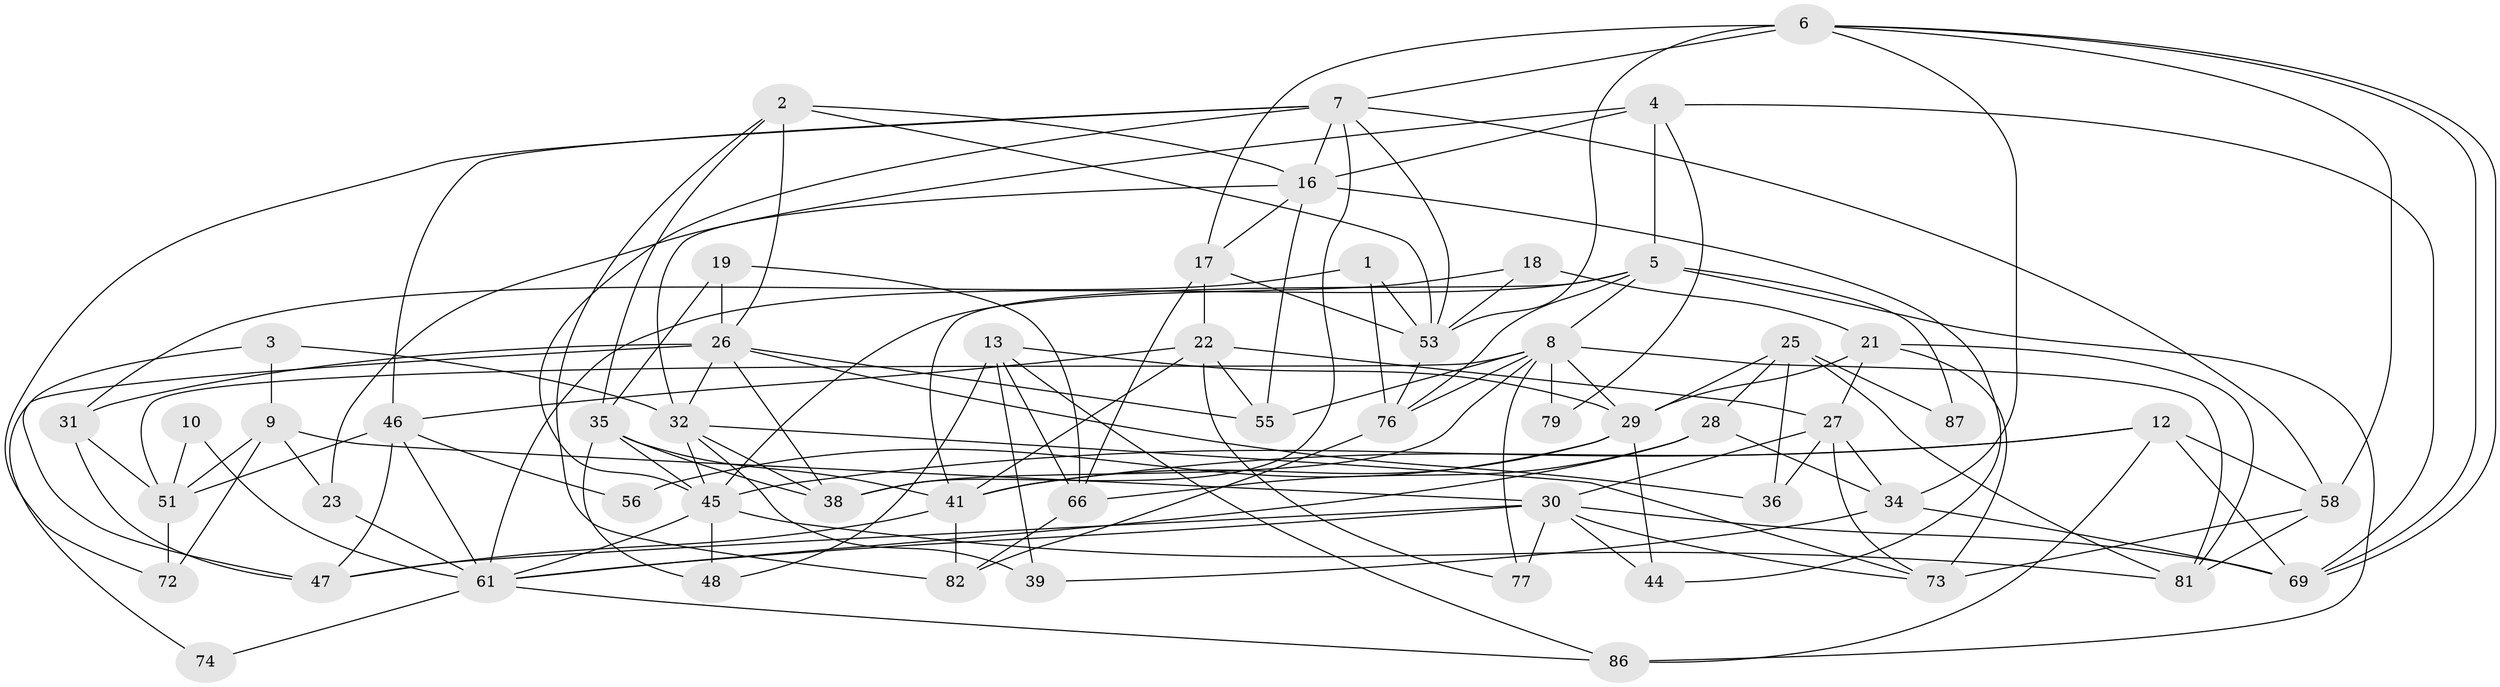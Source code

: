 // Generated by graph-tools (version 1.1) at 2025/23/03/03/25 07:23:56]
// undirected, 56 vertices, 139 edges
graph export_dot {
graph [start="1"]
  node [color=gray90,style=filled];
  1 [super="+11"];
  2;
  3;
  4 [super="+14"];
  5 [super="+33"];
  6 [super="+24"];
  7 [super="+65"];
  8 [super="+43"];
  9 [super="+54"];
  10;
  12 [super="+64"];
  13 [super="+15"];
  16;
  17 [super="+89"];
  18;
  19 [super="+20"];
  21 [super="+62"];
  22 [super="+84"];
  23;
  25;
  26 [super="+37"];
  27 [super="+57"];
  28 [super="+70"];
  29 [super="+40"];
  30 [super="+80"];
  31 [super="+90"];
  32 [super="+52"];
  34 [super="+50"];
  35 [super="+49"];
  36;
  38;
  39;
  41 [super="+42"];
  44;
  45 [super="+63"];
  46 [super="+60"];
  47 [super="+71"];
  48;
  51 [super="+68"];
  53 [super="+67"];
  55;
  56;
  58 [super="+59"];
  61 [super="+78"];
  66;
  69;
  72;
  73 [super="+75"];
  74;
  76 [super="+88"];
  77;
  79;
  81 [super="+85"];
  82 [super="+83"];
  86;
  87;
  1 -- 53;
  1 -- 31 [weight=2];
  1 -- 76;
  2 -- 16;
  2 -- 53;
  2 -- 26;
  2 -- 82;
  2 -- 35;
  3 -- 9;
  3 -- 47;
  3 -- 32;
  4 -- 23;
  4 -- 79;
  4 -- 5;
  4 -- 16;
  4 -- 69;
  5 -- 76;
  5 -- 87;
  5 -- 86;
  5 -- 61;
  5 -- 41;
  5 -- 8;
  6 -- 69;
  6 -- 69;
  6 -- 58;
  6 -- 34;
  6 -- 17 [weight=2];
  6 -- 53;
  6 -- 7;
  7 -- 16;
  7 -- 38;
  7 -- 45;
  7 -- 53;
  7 -- 72;
  7 -- 58;
  7 -- 46;
  8 -- 55;
  8 -- 79;
  8 -- 81;
  8 -- 51;
  8 -- 77;
  8 -- 38;
  8 -- 76;
  8 -- 29;
  9 -- 72;
  9 -- 23;
  9 -- 51;
  9 -- 30;
  10 -- 51;
  10 -- 61;
  12 -- 69;
  12 -- 86;
  12 -- 58;
  12 -- 41;
  12 -- 45;
  13 -- 66;
  13 -- 48;
  13 -- 39;
  13 -- 29;
  13 -- 86;
  16 -- 55;
  16 -- 32;
  16 -- 17;
  16 -- 44;
  17 -- 66;
  17 -- 53;
  17 -- 22;
  18 -- 45;
  18 -- 21;
  18 -- 53;
  19 -- 35;
  19 -- 26;
  19 -- 66;
  21 -- 73;
  21 -- 29;
  21 -- 27;
  21 -- 81;
  22 -- 55;
  22 -- 77;
  22 -- 46;
  22 -- 41;
  22 -- 27;
  23 -- 61;
  25 -- 36;
  25 -- 29;
  25 -- 87;
  25 -- 28;
  25 -- 81;
  26 -- 36;
  26 -- 74;
  26 -- 38;
  26 -- 55;
  26 -- 32;
  26 -- 31;
  27 -- 30;
  27 -- 73;
  27 -- 36;
  27 -- 34;
  28 -- 66 [weight=2];
  28 -- 34;
  28 -- 61;
  29 -- 41 [weight=2];
  29 -- 56;
  29 -- 44;
  30 -- 69;
  30 -- 77 [weight=2];
  30 -- 44;
  30 -- 47;
  30 -- 73;
  30 -- 61;
  31 -- 47 [weight=2];
  31 -- 51;
  32 -- 45;
  32 -- 38;
  32 -- 73;
  32 -- 39;
  34 -- 69;
  34 -- 39;
  35 -- 48;
  35 -- 38;
  35 -- 41;
  35 -- 45;
  41 -- 47;
  41 -- 82;
  45 -- 48;
  45 -- 81;
  45 -- 61;
  46 -- 47;
  46 -- 56;
  46 -- 51;
  46 -- 61;
  51 -- 72;
  53 -- 76;
  58 -- 81;
  58 -- 73 [weight=2];
  61 -- 74;
  61 -- 86;
  66 -- 82;
  76 -- 82;
}

